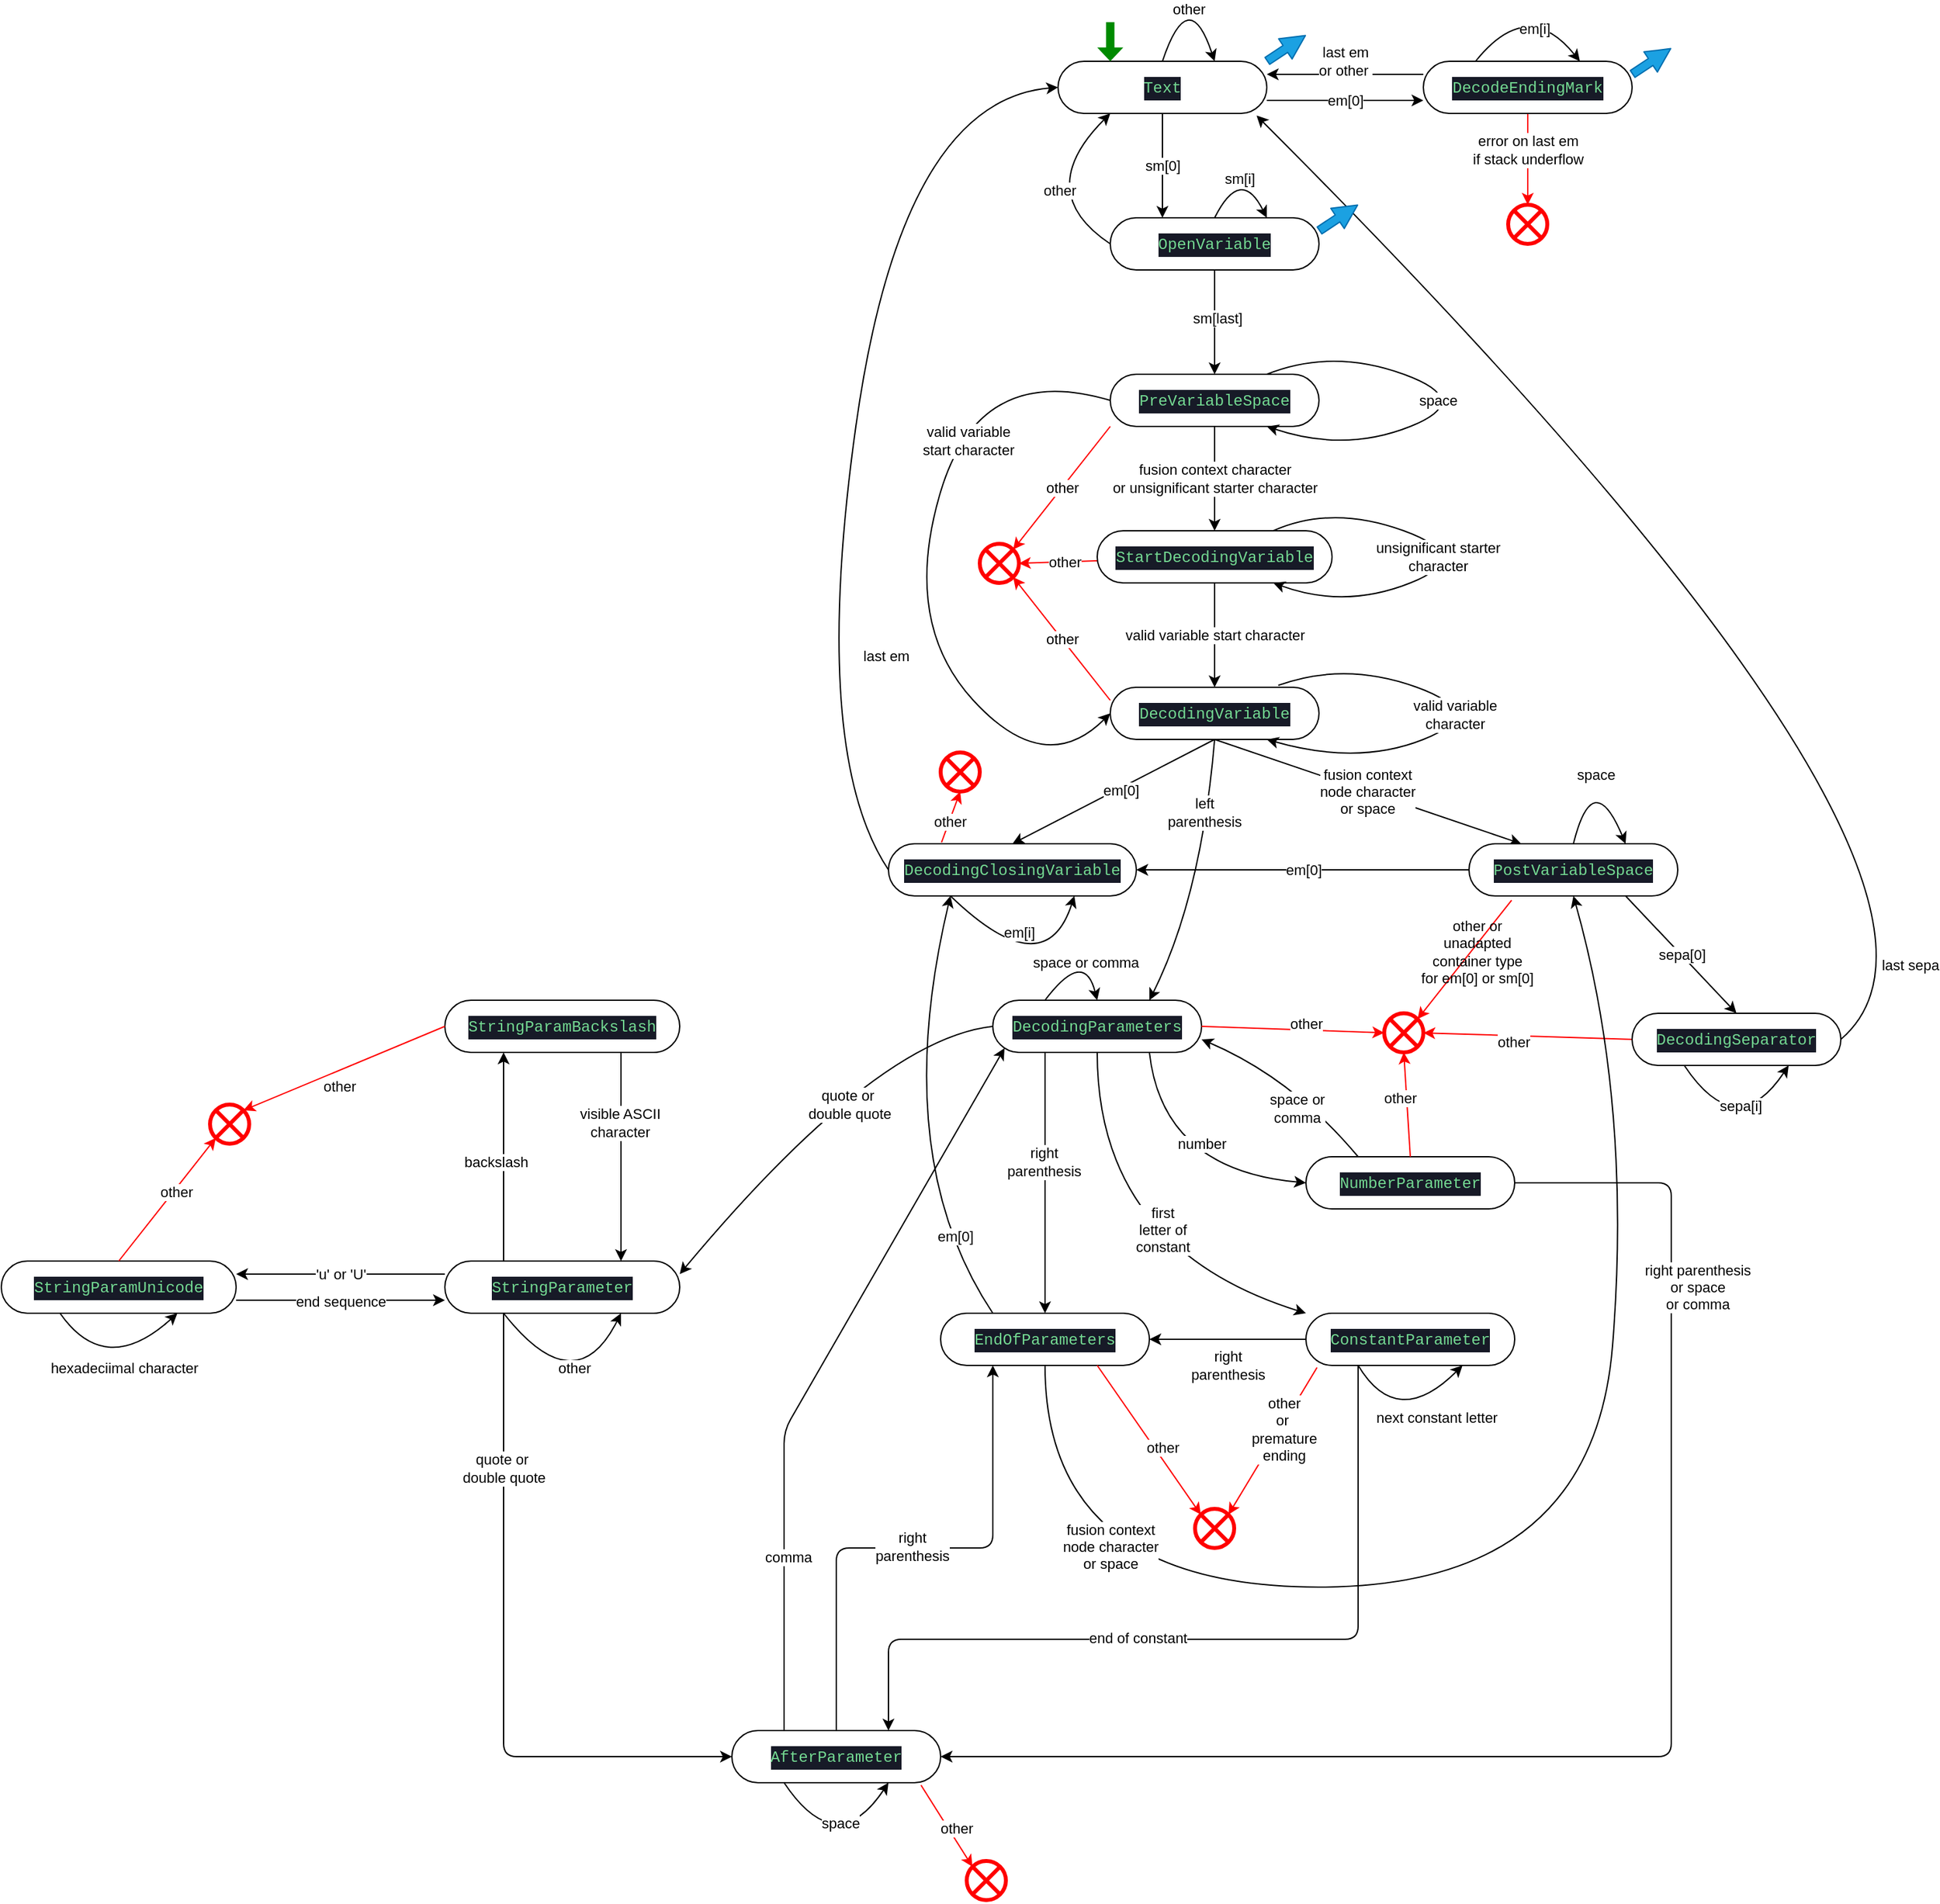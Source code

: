 <mxfile>
    <diagram id="TkpPdquOrFJevKSg2tCV" name="Page-1">
        <mxGraphModel dx="2326" dy="858" grid="1" gridSize="10" guides="1" tooltips="1" connect="1" arrows="1" fold="1" page="1" pageScale="1" pageWidth="827" pageHeight="1169" math="0" shadow="0">
            <root>
                <mxCell id="0"/>
                <mxCell id="1" parent="0"/>
                <mxCell id="13" value="sm[0]" style="edgeStyle=none;html=1;exitX=0.5;exitY=1;exitDx=0;exitDy=0;entryX=0.25;entryY=0;entryDx=0;entryDy=0;" parent="1" source="3" target="4" edge="1">
                    <mxGeometry relative="1" as="geometry"/>
                </mxCell>
                <mxCell id="14" value="em[0]" style="edgeStyle=none;html=1;exitX=1;exitY=0.75;exitDx=0;exitDy=0;entryX=0;entryY=0.75;entryDx=0;entryDy=0;" parent="1" source="3" target="9" edge="1">
                    <mxGeometry relative="1" as="geometry"/>
                </mxCell>
                <mxCell id="3" value="&lt;div style=&quot;color: rgb(229 , 229 , 229) ; background-color: rgb(23 , 26 , 39) ; font-family: &amp;#34;menlo&amp;#34; , &amp;#34;monaco&amp;#34; , &amp;#34;courier new&amp;#34; , monospace ; line-height: 18px&quot;&gt;&lt;span style=&quot;color: #74d992&quot;&gt;Text&lt;/span&gt;&lt;/div&gt;" style="rounded=1;whiteSpace=wrap;html=1;arcSize=50;" parent="1" vertex="1">
                    <mxGeometry x="210" y="120" width="160" height="40" as="geometry"/>
                </mxCell>
                <mxCell id="18" style="edgeStyle=none;curved=1;html=1;exitX=0;exitY=0.5;exitDx=0;exitDy=0;entryX=0.25;entryY=1;entryDx=0;entryDy=0;strokeColor=default;" parent="1" source="4" target="3" edge="1">
                    <mxGeometry relative="1" as="geometry">
                        <Array as="points">
                            <mxPoint x="190" y="220"/>
                        </Array>
                    </mxGeometry>
                </mxCell>
                <mxCell id="19" value="other" style="edgeLabel;html=1;align=center;verticalAlign=middle;resizable=0;points=[];" parent="18" vertex="1" connectable="0">
                    <mxGeometry x="0.115" y="-14" relative="1" as="geometry">
                        <mxPoint as="offset"/>
                    </mxGeometry>
                </mxCell>
                <mxCell id="20" style="edgeStyle=none;curved=1;html=1;exitX=0.5;exitY=1;exitDx=0;exitDy=0;entryX=0.5;entryY=0;entryDx=0;entryDy=0;strokeColor=default;" parent="1" source="4" target="5" edge="1">
                    <mxGeometry relative="1" as="geometry"/>
                </mxCell>
                <mxCell id="21" value="sm[last]" style="edgeLabel;html=1;align=center;verticalAlign=middle;resizable=0;points=[];" parent="20" vertex="1" connectable="0">
                    <mxGeometry x="-0.079" y="2" relative="1" as="geometry">
                        <mxPoint as="offset"/>
                    </mxGeometry>
                </mxCell>
                <mxCell id="4" value="&lt;div style=&quot;color: rgb(229 , 229 , 229) ; background-color: rgb(23 , 26 , 39) ; font-family: &amp;#34;menlo&amp;#34; , &amp;#34;monaco&amp;#34; , &amp;#34;courier new&amp;#34; , monospace ; line-height: 18px&quot;&gt;&lt;span style=&quot;color: #74d992&quot;&gt;OpenVariable&lt;/span&gt;&lt;/div&gt;" style="rounded=1;whiteSpace=wrap;html=1;arcSize=50;" parent="1" vertex="1">
                    <mxGeometry x="250" y="240" width="160" height="40" as="geometry"/>
                </mxCell>
                <mxCell id="22" value="fusion context character&lt;br&gt;or unsignificant starter character" style="edgeStyle=none;curved=1;html=1;exitX=0.5;exitY=1;exitDx=0;exitDy=0;entryX=0.5;entryY=0;entryDx=0;entryDy=0;strokeColor=default;" parent="1" source="5" target="7" edge="1">
                    <mxGeometry relative="1" as="geometry"/>
                </mxCell>
                <mxCell id="24" style="edgeStyle=none;curved=1;html=1;exitX=0;exitY=0.5;exitDx=0;exitDy=0;entryX=0;entryY=0.5;entryDx=0;entryDy=0;strokeColor=default;" parent="1" source="5" target="8" edge="1">
                    <mxGeometry relative="1" as="geometry">
                        <mxPoint x="290" y="380" as="sourcePoint"/>
                        <mxPoint x="290" y="620" as="targetPoint"/>
                        <Array as="points">
                            <mxPoint x="150" y="350"/>
                            <mxPoint x="90" y="550"/>
                            <mxPoint x="200" y="670"/>
                        </Array>
                    </mxGeometry>
                </mxCell>
                <mxCell id="25" value="valid variable&lt;br&gt;start character" style="edgeLabel;html=1;align=center;verticalAlign=middle;resizable=0;points=[];" parent="24" vertex="1" connectable="0">
                    <mxGeometry x="0.384" y="48" relative="1" as="geometry">
                        <mxPoint x="-29" y="-155" as="offset"/>
                    </mxGeometry>
                </mxCell>
                <mxCell id="34" value="other" style="edgeStyle=none;curved=1;html=1;exitX=0;exitY=1;exitDx=0;exitDy=0;entryX=1;entryY=0;entryDx=0;entryDy=0;strokeColor=#FF0000;" parent="1" source="5" target="30" edge="1">
                    <mxGeometry relative="1" as="geometry"/>
                </mxCell>
                <mxCell id="5" value="&lt;div style=&quot;color: rgb(229 , 229 , 229) ; background-color: rgb(23 , 26 , 39) ; font-family: &amp;#34;menlo&amp;#34; , &amp;#34;monaco&amp;#34; , &amp;#34;courier new&amp;#34; , monospace ; line-height: 18px&quot;&gt;&lt;span style=&quot;color: #74d992&quot;&gt;PreVariableSpace&lt;/span&gt;&lt;/div&gt;" style="rounded=1;whiteSpace=wrap;html=1;arcSize=50;" parent="1" vertex="1">
                    <mxGeometry x="250" y="360" width="160" height="40" as="geometry"/>
                </mxCell>
                <mxCell id="23" value="valid variable start character" style="edgeStyle=none;curved=1;html=1;exitX=0.5;exitY=1;exitDx=0;exitDy=0;strokeColor=default;" parent="1" source="7" target="8" edge="1">
                    <mxGeometry relative="1" as="geometry"/>
                </mxCell>
                <mxCell id="29" value="" style="edgeStyle=none;curved=1;html=1;strokeColor=#FF0000;entryX=1;entryY=0.5;entryDx=0;entryDy=0;" parent="1" source="7" target="30" edge="1">
                    <mxGeometry relative="1" as="geometry">
                        <mxPoint x="210" y="500" as="targetPoint"/>
                    </mxGeometry>
                </mxCell>
                <mxCell id="33" value="other" style="edgeLabel;html=1;align=center;verticalAlign=middle;resizable=0;points=[];" parent="29" vertex="1" connectable="0">
                    <mxGeometry x="-0.167" relative="1" as="geometry">
                        <mxPoint as="offset"/>
                    </mxGeometry>
                </mxCell>
                <mxCell id="7" value="&lt;div style=&quot;color: rgb(229 , 229 , 229) ; background-color: rgb(23 , 26 , 39) ; font-family: &amp;#34;menlo&amp;#34; , &amp;#34;monaco&amp;#34; , &amp;#34;courier new&amp;#34; , monospace ; line-height: 18px&quot;&gt;&lt;span style=&quot;color: #74d992&quot;&gt;StartDecodingVariable&lt;/span&gt;&lt;/div&gt;" style="rounded=1;whiteSpace=wrap;html=1;arcSize=50;" parent="1" vertex="1">
                    <mxGeometry x="240" y="480" width="180" height="40" as="geometry"/>
                </mxCell>
                <mxCell id="38" value="other" style="edgeStyle=none;curved=1;html=1;exitX=0;exitY=0.25;exitDx=0;exitDy=0;entryX=1;entryY=1;entryDx=0;entryDy=0;strokeColor=#FF0000;" parent="1" source="8" target="30" edge="1">
                    <mxGeometry relative="1" as="geometry"/>
                </mxCell>
                <mxCell id="41" style="edgeStyle=none;curved=1;html=1;exitX=0.5;exitY=1;exitDx=0;exitDy=0;entryX=0.5;entryY=0;entryDx=0;entryDy=0;strokeColor=default;" parent="1" source="8" target="11" edge="1">
                    <mxGeometry relative="1" as="geometry"/>
                </mxCell>
                <mxCell id="42" value="em[0]" style="edgeLabel;html=1;align=center;verticalAlign=middle;resizable=0;points=[];" parent="41" vertex="1" connectable="0">
                    <mxGeometry x="-0.062" y="1" relative="1" as="geometry">
                        <mxPoint as="offset"/>
                    </mxGeometry>
                </mxCell>
                <mxCell id="43" value="fusion context&lt;br&gt;node character&lt;br&gt;or space" style="edgeStyle=none;curved=1;html=1;exitX=0.5;exitY=1;exitDx=0;exitDy=0;entryX=0.25;entryY=0;entryDx=0;entryDy=0;strokeColor=default;" parent="1" source="8" target="10" edge="1">
                    <mxGeometry relative="1" as="geometry"/>
                </mxCell>
                <mxCell id="86" style="edgeStyle=none;html=1;exitX=0.5;exitY=1;exitDx=0;exitDy=0;entryX=0.75;entryY=0;entryDx=0;entryDy=0;curved=1;" parent="1" source="8" target="85" edge="1">
                    <mxGeometry relative="1" as="geometry">
                        <Array as="points">
                            <mxPoint x="320" y="760"/>
                        </Array>
                    </mxGeometry>
                </mxCell>
                <mxCell id="87" value="left&lt;br&gt;parenthesis" style="edgeLabel;html=1;align=center;verticalAlign=middle;resizable=0;points=[];" parent="86" vertex="1" connectable="0">
                    <mxGeometry x="-0.464" y="-4" relative="1" as="geometry">
                        <mxPoint as="offset"/>
                    </mxGeometry>
                </mxCell>
                <mxCell id="8" value="&lt;div style=&quot;color: rgb(229 , 229 , 229) ; background-color: rgb(23 , 26 , 39) ; font-family: &amp;#34;menlo&amp;#34; , &amp;#34;monaco&amp;#34; , &amp;#34;courier new&amp;#34; , monospace ; line-height: 18px&quot;&gt;&lt;span style=&quot;color: #74d992&quot;&gt;DecodingVariable&lt;/span&gt;&lt;/div&gt;" style="rounded=1;whiteSpace=wrap;html=1;arcSize=50;" parent="1" vertex="1">
                    <mxGeometry x="250" y="600" width="160" height="40" as="geometry"/>
                </mxCell>
                <mxCell id="60" style="edgeStyle=none;curved=1;html=1;exitX=0;exitY=0.25;exitDx=0;exitDy=0;entryX=1;entryY=0.25;entryDx=0;entryDy=0;strokeColor=default;" parent="1" source="9" target="3" edge="1">
                    <mxGeometry relative="1" as="geometry"/>
                </mxCell>
                <mxCell id="61" value="last em&lt;br&gt;or other&amp;nbsp;" style="edgeLabel;html=1;align=center;verticalAlign=middle;resizable=0;points=[];" parent="60" vertex="1" connectable="0">
                    <mxGeometry x="0.049" y="-1" relative="1" as="geometry">
                        <mxPoint x="3" y="-9" as="offset"/>
                    </mxGeometry>
                </mxCell>
                <mxCell id="63" style="edgeStyle=none;curved=1;html=1;exitX=0.5;exitY=1;exitDx=0;exitDy=0;entryX=0.5;entryY=0;entryDx=0;entryDy=0;strokeColor=#FF0000;" parent="1" source="9" target="62" edge="1">
                    <mxGeometry relative="1" as="geometry"/>
                </mxCell>
                <mxCell id="64" value="error on last em&lt;br&gt;if stack underflow" style="edgeLabel;html=1;align=center;verticalAlign=middle;resizable=0;points=[];" parent="63" vertex="1" connectable="0">
                    <mxGeometry x="-0.202" relative="1" as="geometry">
                        <mxPoint as="offset"/>
                    </mxGeometry>
                </mxCell>
                <mxCell id="9" value="&lt;div style=&quot;color: rgb(229 , 229 , 229) ; background-color: rgb(23 , 26 , 39) ; font-family: &amp;#34;menlo&amp;#34; , &amp;#34;monaco&amp;#34; , &amp;#34;courier new&amp;#34; , monospace ; line-height: 18px&quot;&gt;&lt;span style=&quot;color: #74d992&quot;&gt;DecodeEndingMark&lt;/span&gt;&lt;/div&gt;" style="rounded=1;whiteSpace=wrap;html=1;arcSize=50;" parent="1" vertex="1">
                    <mxGeometry x="490" y="120" width="160" height="40" as="geometry"/>
                </mxCell>
                <mxCell id="65" value="em[0]" style="edgeStyle=none;curved=1;html=1;exitX=0;exitY=0.5;exitDx=0;exitDy=0;strokeColor=default;" parent="1" source="10" target="11" edge="1">
                    <mxGeometry relative="1" as="geometry"/>
                </mxCell>
                <mxCell id="66" value="sepa[0]" style="edgeStyle=none;curved=1;html=1;exitX=0.75;exitY=1;exitDx=0;exitDy=0;entryX=0.5;entryY=0;entryDx=0;entryDy=0;strokeColor=default;" parent="1" source="10" target="12" edge="1">
                    <mxGeometry relative="1" as="geometry"/>
                </mxCell>
                <mxCell id="70" style="edgeStyle=none;curved=1;html=1;exitX=0.204;exitY=1.083;exitDx=0;exitDy=0;strokeColor=#FF0000;exitPerimeter=0;entryX=1;entryY=0;entryDx=0;entryDy=0;" parent="1" source="10" target="74" edge="1">
                    <mxGeometry relative="1" as="geometry">
                        <mxPoint x="565" y="755.61" as="sourcePoint"/>
                        <mxPoint x="450" y="860" as="targetPoint"/>
                    </mxGeometry>
                </mxCell>
                <mxCell id="71" value="other or&lt;br&gt;unadapted&lt;br&gt;container type&lt;br&gt;for em[0] or sm[0]" style="edgeLabel;html=1;align=center;verticalAlign=middle;resizable=0;points=[];labelBackgroundColor=none;" parent="70" vertex="1" connectable="0">
                    <mxGeometry x="0.308" y="3" relative="1" as="geometry">
                        <mxPoint x="18" y="-22" as="offset"/>
                    </mxGeometry>
                </mxCell>
                <mxCell id="10" value="&lt;div style=&quot;color: rgb(229 , 229 , 229) ; background-color: rgb(23 , 26 , 39) ; font-family: &amp;#34;menlo&amp;#34; , &amp;#34;monaco&amp;#34; , &amp;#34;courier new&amp;#34; , monospace ; line-height: 18px&quot;&gt;&lt;span style=&quot;color: #74d992&quot;&gt;PostVariableSpace&lt;/span&gt;&lt;/div&gt;" style="rounded=1;whiteSpace=wrap;html=1;arcSize=50;" parent="1" vertex="1">
                    <mxGeometry x="525" y="720" width="160" height="40" as="geometry"/>
                </mxCell>
                <mxCell id="56" style="edgeStyle=none;curved=1;html=1;exitX=0;exitY=0.5;exitDx=0;exitDy=0;entryX=0;entryY=0.5;entryDx=0;entryDy=0;strokeColor=default;" parent="1" source="11" target="3" edge="1">
                    <mxGeometry relative="1" as="geometry">
                        <Array as="points">
                            <mxPoint x="20" y="650"/>
                            <mxPoint x="90" y="150"/>
                        </Array>
                    </mxGeometry>
                </mxCell>
                <mxCell id="57" value="last em" style="edgeLabel;html=1;align=center;verticalAlign=middle;resizable=0;points=[];" parent="56" vertex="1" connectable="0">
                    <mxGeometry x="-0.482" y="-47" relative="1" as="geometry">
                        <mxPoint as="offset"/>
                    </mxGeometry>
                </mxCell>
                <mxCell id="11" value="&lt;div style=&quot;color: rgb(229 , 229 , 229) ; background-color: rgb(23 , 26 , 39) ; font-family: &amp;#34;menlo&amp;#34; , &amp;#34;monaco&amp;#34; , &amp;#34;courier new&amp;#34; , monospace ; line-height: 18px&quot;&gt;&lt;span style=&quot;color: #74d992&quot;&gt;DecodingClosingVariable&lt;/span&gt;&lt;/div&gt;" style="rounded=1;whiteSpace=wrap;html=1;arcSize=50;" parent="1" vertex="1">
                    <mxGeometry x="80" y="720" width="190" height="40" as="geometry"/>
                </mxCell>
                <mxCell id="75" style="edgeStyle=none;curved=1;html=1;exitX=0;exitY=0.5;exitDx=0;exitDy=0;entryX=1;entryY=0.5;entryDx=0;entryDy=0;strokeColor=#FF0000;" parent="1" source="12" target="74" edge="1">
                    <mxGeometry relative="1" as="geometry"/>
                </mxCell>
                <mxCell id="76" value="other" style="edgeLabel;html=1;align=center;verticalAlign=middle;resizable=0;points=[];" parent="75" vertex="1" connectable="0">
                    <mxGeometry x="0.145" y="5" relative="1" as="geometry">
                        <mxPoint as="offset"/>
                    </mxGeometry>
                </mxCell>
                <mxCell id="77" style="edgeStyle=none;curved=1;html=1;exitX=1;exitY=0.5;exitDx=0;exitDy=0;entryX=0.951;entryY=1.04;entryDx=0;entryDy=0;entryPerimeter=0;strokeColor=default;" parent="1" source="12" target="3" edge="1">
                    <mxGeometry relative="1" as="geometry">
                        <Array as="points">
                            <mxPoint x="950" y="750"/>
                        </Array>
                    </mxGeometry>
                </mxCell>
                <mxCell id="78" value="last sepa" style="edgeLabel;html=1;align=center;verticalAlign=middle;resizable=0;points=[];" parent="77" vertex="1" connectable="0">
                    <mxGeometry x="-0.848" y="9" relative="1" as="geometry">
                        <mxPoint as="offset"/>
                    </mxGeometry>
                </mxCell>
                <mxCell id="12" value="&lt;div style=&quot;color: rgb(229 , 229 , 229) ; background-color: rgb(23 , 26 , 39) ; font-family: &amp;#34;menlo&amp;#34; , &amp;#34;monaco&amp;#34; , &amp;#34;courier new&amp;#34; , monospace ; line-height: 18px&quot;&gt;&lt;span style=&quot;color: #74d992&quot;&gt;DecodingSeparator&lt;/span&gt;&lt;/div&gt;" style="rounded=1;whiteSpace=wrap;html=1;arcSize=50;" parent="1" vertex="1">
                    <mxGeometry x="650" y="850" width="160" height="40" as="geometry"/>
                </mxCell>
                <mxCell id="15" value="other" style="edgeStyle=none;html=1;exitX=0.5;exitY=0;exitDx=0;exitDy=0;entryX=0.75;entryY=0;entryDx=0;entryDy=0;strokeColor=default;curved=1;" parent="1" source="3" target="3" edge="1">
                    <mxGeometry x="0.3" y="-6" relative="1" as="geometry">
                        <Array as="points">
                            <mxPoint x="310" y="60"/>
                        </Array>
                        <mxPoint as="offset"/>
                    </mxGeometry>
                </mxCell>
                <mxCell id="17" value="sm[i]" style="edgeStyle=none;curved=1;html=1;exitX=0.5;exitY=0;exitDx=0;exitDy=0;entryX=0.75;entryY=0;entryDx=0;entryDy=0;strokeColor=default;elbow=vertical;" parent="1" source="4" target="4" edge="1">
                    <mxGeometry x="0.2" y="-4" relative="1" as="geometry">
                        <Array as="points">
                            <mxPoint x="350" y="200"/>
                        </Array>
                        <mxPoint x="-1" as="offset"/>
                    </mxGeometry>
                </mxCell>
                <mxCell id="26" style="edgeStyle=none;curved=1;html=1;exitX=0.75;exitY=0;exitDx=0;exitDy=0;entryX=0.75;entryY=1;entryDx=0;entryDy=0;strokeColor=default;" parent="1" source="7" target="7" edge="1">
                    <mxGeometry relative="1" as="geometry">
                        <Array as="points">
                            <mxPoint x="420" y="460"/>
                            <mxPoint x="530" y="500"/>
                            <mxPoint x="430" y="540"/>
                        </Array>
                    </mxGeometry>
                </mxCell>
                <mxCell id="27" value="unsignificant starter&lt;br&gt;character" style="edgeLabel;html=1;align=center;verticalAlign=middle;resizable=0;points=[];" parent="26" vertex="1" connectable="0">
                    <mxGeometry x="-0.163" y="-10" relative="1" as="geometry">
                        <mxPoint as="offset"/>
                    </mxGeometry>
                </mxCell>
                <mxCell id="30" value="" style="shape=sumEllipse;perimeter=ellipsePerimeter;whiteSpace=wrap;html=1;backgroundOutline=1;strokeColor=#FF0000;strokeWidth=3;" parent="1" vertex="1">
                    <mxGeometry x="150" y="490" width="30" height="30" as="geometry"/>
                </mxCell>
                <mxCell id="36" style="edgeStyle=none;curved=1;html=1;strokeColor=default;entryX=0.75;entryY=1;entryDx=0;entryDy=0;exitX=0.75;exitY=0;exitDx=0;exitDy=0;" parent="1" source="5" target="5" edge="1">
                    <mxGeometry relative="1" as="geometry">
                        <mxPoint x="380" y="310" as="sourcePoint"/>
                        <mxPoint x="410" y="430" as="targetPoint"/>
                        <Array as="points">
                            <mxPoint x="420" y="340"/>
                            <mxPoint x="530" y="380"/>
                            <mxPoint x="430" y="420"/>
                        </Array>
                    </mxGeometry>
                </mxCell>
                <mxCell id="37" value="space" style="edgeLabel;html=1;align=center;verticalAlign=middle;resizable=0;points=[];" parent="36" vertex="1" connectable="0">
                    <mxGeometry x="-0.163" y="-10" relative="1" as="geometry">
                        <mxPoint as="offset"/>
                    </mxGeometry>
                </mxCell>
                <mxCell id="39" style="edgeStyle=none;curved=1;html=1;strokeColor=default;exitX=0.805;exitY=-0.037;exitDx=0;exitDy=0;exitPerimeter=0;entryX=0.75;entryY=1;entryDx=0;entryDy=0;" parent="1" source="8" target="8" edge="1">
                    <mxGeometry relative="1" as="geometry">
                        <mxPoint x="390" y="570" as="sourcePoint"/>
                        <mxPoint x="380" y="680" as="targetPoint"/>
                        <Array as="points">
                            <mxPoint x="430" y="580"/>
                            <mxPoint x="540" y="620"/>
                            <mxPoint x="440" y="660"/>
                        </Array>
                    </mxGeometry>
                </mxCell>
                <mxCell id="40" value="valid variable&lt;br&gt;character" style="edgeLabel;html=1;align=center;verticalAlign=middle;resizable=0;points=[];" parent="39" vertex="1" connectable="0">
                    <mxGeometry x="-0.163" y="-10" relative="1" as="geometry">
                        <mxPoint as="offset"/>
                    </mxGeometry>
                </mxCell>
                <mxCell id="48" style="edgeStyle=none;curved=1;html=1;exitX=0.25;exitY=1;exitDx=0;exitDy=0;entryX=0.75;entryY=1;entryDx=0;entryDy=0;strokeColor=default;" parent="1" source="11" target="11" edge="1">
                    <mxGeometry relative="1" as="geometry">
                        <Array as="points">
                            <mxPoint x="200" y="830"/>
                        </Array>
                    </mxGeometry>
                </mxCell>
                <mxCell id="49" value="em[i]" style="edgeLabel;html=1;align=center;verticalAlign=middle;resizable=0;points=[];" parent="48" vertex="1" connectable="0">
                    <mxGeometry x="-0.35" y="16" relative="1" as="geometry">
                        <mxPoint as="offset"/>
                    </mxGeometry>
                </mxCell>
                <mxCell id="50" value="" style="shape=sumEllipse;perimeter=ellipsePerimeter;whiteSpace=wrap;html=1;backgroundOutline=1;strokeColor=#FF0000;strokeWidth=3;" parent="1" vertex="1">
                    <mxGeometry x="120" y="650" width="30" height="30" as="geometry"/>
                </mxCell>
                <mxCell id="58" style="edgeStyle=none;curved=1;html=1;exitX=0.25;exitY=0;exitDx=0;exitDy=0;entryX=0.75;entryY=0;entryDx=0;entryDy=0;strokeColor=default;" parent="1" source="9" target="9" edge="1">
                    <mxGeometry relative="1" as="geometry">
                        <Array as="points">
                            <mxPoint x="570" y="70"/>
                        </Array>
                    </mxGeometry>
                </mxCell>
                <mxCell id="59" value="em[i]" style="edgeLabel;html=1;align=center;verticalAlign=middle;resizable=0;points=[];" parent="58" vertex="1" connectable="0">
                    <mxGeometry x="0.34" y="-12" relative="1" as="geometry">
                        <mxPoint as="offset"/>
                    </mxGeometry>
                </mxCell>
                <mxCell id="62" value="" style="shape=sumEllipse;perimeter=ellipsePerimeter;whiteSpace=wrap;html=1;backgroundOutline=1;strokeColor=#FF0000;strokeWidth=3;" parent="1" vertex="1">
                    <mxGeometry x="555" y="230" width="30" height="30" as="geometry"/>
                </mxCell>
                <mxCell id="67" style="edgeStyle=none;curved=1;html=1;exitX=0.5;exitY=0;exitDx=0;exitDy=0;entryX=0.75;entryY=0;entryDx=0;entryDy=0;strokeColor=default;" parent="1" source="10" target="10" edge="1">
                    <mxGeometry relative="1" as="geometry">
                        <Array as="points">
                            <mxPoint x="620" y="660"/>
                        </Array>
                    </mxGeometry>
                </mxCell>
                <mxCell id="68" value="space" style="edgeLabel;html=1;align=center;verticalAlign=middle;resizable=0;points=[];" parent="67" vertex="1" connectable="0">
                    <mxGeometry x="0.29" y="-7" relative="1" as="geometry">
                        <mxPoint y="-15" as="offset"/>
                    </mxGeometry>
                </mxCell>
                <mxCell id="72" style="edgeStyle=none;curved=1;html=1;exitX=0.25;exitY=1;exitDx=0;exitDy=0;entryX=0.75;entryY=1;entryDx=0;entryDy=0;strokeColor=default;" parent="1" source="12" target="12" edge="1">
                    <mxGeometry relative="1" as="geometry">
                        <Array as="points">
                            <mxPoint x="730" y="950"/>
                        </Array>
                    </mxGeometry>
                </mxCell>
                <mxCell id="73" value="sepa[i]" style="edgeLabel;html=1;align=center;verticalAlign=middle;resizable=0;points=[];" parent="72" vertex="1" connectable="0">
                    <mxGeometry x="0.359" y="14" relative="1" as="geometry">
                        <mxPoint as="offset"/>
                    </mxGeometry>
                </mxCell>
                <mxCell id="74" value="" style="shape=sumEllipse;perimeter=ellipsePerimeter;whiteSpace=wrap;html=1;backgroundOutline=1;strokeColor=#FF0000;strokeWidth=3;" parent="1" vertex="1">
                    <mxGeometry x="460" y="850" width="30" height="30" as="geometry"/>
                </mxCell>
                <mxCell id="79" value="" style="shape=singleArrow;direction=south;whiteSpace=wrap;html=1;labelBackgroundColor=none;strokeColor=none;strokeWidth=2;arrowWidth=0.322;arrowSize=0.355;fillColor=#008a00;fontColor=#ffffff;" parent="1" vertex="1">
                    <mxGeometry x="240" y="90" width="20" height="30" as="geometry"/>
                </mxCell>
                <mxCell id="80" value="" style="shape=flexArrow;endArrow=classic;html=1;strokeColor=#006EAF;fillColor=#1ba1e2;endWidth=11.2;endSize=5.824;width=6.4;exitX=1;exitY=0;exitDx=0;exitDy=0;" parent="1" source="3" edge="1">
                    <mxGeometry width="50" height="50" relative="1" as="geometry">
                        <mxPoint x="360" y="120" as="sourcePoint"/>
                        <mxPoint x="400" y="100" as="targetPoint"/>
                    </mxGeometry>
                </mxCell>
                <mxCell id="82" value="" style="shape=flexArrow;endArrow=classic;html=1;strokeColor=#006EAF;fillColor=#1ba1e2;endWidth=11.2;endSize=5.824;width=6.4;exitX=1;exitY=0.25;exitDx=0;exitDy=0;" parent="1" source="4" edge="1">
                    <mxGeometry width="50" height="50" relative="1" as="geometry">
                        <mxPoint x="370" y="130" as="sourcePoint"/>
                        <mxPoint x="440" y="230" as="targetPoint"/>
                    </mxGeometry>
                </mxCell>
                <mxCell id="83" value="" style="shape=flexArrow;endArrow=classic;html=1;strokeColor=#006EAF;fillColor=#1ba1e2;endWidth=11.2;endSize=5.824;width=6.4;exitX=1;exitY=0.25;exitDx=0;exitDy=0;" parent="1" source="9" edge="1">
                    <mxGeometry width="50" height="50" relative="1" as="geometry">
                        <mxPoint x="370" y="130" as="sourcePoint"/>
                        <mxPoint x="680" y="110" as="targetPoint"/>
                    </mxGeometry>
                </mxCell>
                <mxCell id="91" value="quote or&amp;nbsp;&lt;br&gt;double quote" style="edgeStyle=none;curved=1;html=1;exitX=0;exitY=0.5;exitDx=0;exitDy=0;entryX=1;entryY=0.25;entryDx=0;entryDy=0;" parent="1" source="85" target="90" edge="1">
                    <mxGeometry x="-0.127" y="17" relative="1" as="geometry">
                        <Array as="points">
                            <mxPoint x="70" y="870"/>
                        </Array>
                        <mxPoint as="offset"/>
                    </mxGeometry>
                </mxCell>
                <mxCell id="98" value="number" style="edgeStyle=none;curved=1;html=1;exitX=0.75;exitY=1;exitDx=0;exitDy=0;entryX=0;entryY=0.5;entryDx=0;entryDy=0;" parent="1" source="85" target="97" edge="1">
                    <mxGeometry x="0.18" y="23" relative="1" as="geometry">
                        <Array as="points">
                            <mxPoint x="290" y="970"/>
                        </Array>
                        <mxPoint as="offset"/>
                    </mxGeometry>
                </mxCell>
                <mxCell id="107" style="edgeStyle=none;curved=1;html=1;exitX=0.25;exitY=1;exitDx=0;exitDy=0;entryX=0.5;entryY=0;entryDx=0;entryDy=0;" parent="1" source="85" target="128" edge="1">
                    <mxGeometry relative="1" as="geometry"/>
                </mxCell>
                <mxCell id="108" value="right&lt;br&gt;parenthesis" style="edgeLabel;html=1;align=center;verticalAlign=middle;resizable=0;points=[];" parent="107" vertex="1" connectable="0">
                    <mxGeometry x="-0.163" relative="1" as="geometry">
                        <mxPoint x="-1" as="offset"/>
                    </mxGeometry>
                </mxCell>
                <mxCell id="115" style="edgeStyle=none;curved=1;html=1;exitX=0.5;exitY=1;exitDx=0;exitDy=0;entryX=0;entryY=0;entryDx=0;entryDy=0;" parent="1" source="85" target="111" edge="1">
                    <mxGeometry relative="1" as="geometry">
                        <Array as="points">
                            <mxPoint x="240" y="1030"/>
                        </Array>
                    </mxGeometry>
                </mxCell>
                <mxCell id="116" value="first&lt;br&gt;letter of&lt;br&gt;constant" style="edgeLabel;html=1;align=center;verticalAlign=middle;resizable=0;points=[];" parent="115" vertex="1" connectable="0">
                    <mxGeometry x="0.12" y="-2" relative="1" as="geometry">
                        <mxPoint x="24" y="-25" as="offset"/>
                    </mxGeometry>
                </mxCell>
                <mxCell id="85" value="&lt;div style=&quot;color: rgb(229 , 229 , 229) ; background-color: rgb(23 , 26 , 39) ; font-family: &amp;#34;menlo&amp;#34; , &amp;#34;monaco&amp;#34; , &amp;#34;courier new&amp;#34; , monospace ; line-height: 18px&quot;&gt;&lt;div style=&quot;font-family: &amp;#34;menlo&amp;#34; , &amp;#34;monaco&amp;#34; , &amp;#34;courier new&amp;#34; , monospace ; line-height: 18px&quot;&gt;&lt;span style=&quot;color: #74d992&quot;&gt;DecodingParameters&lt;/span&gt;&lt;/div&gt;&lt;/div&gt;" style="rounded=1;whiteSpace=wrap;html=1;arcSize=50;" parent="1" vertex="1">
                    <mxGeometry x="160" y="840" width="160" height="40" as="geometry"/>
                </mxCell>
                <mxCell id="88" style="edgeStyle=none;curved=1;html=1;exitX=0.25;exitY=0;exitDx=0;exitDy=0;entryX=0.5;entryY=0;entryDx=0;entryDy=0;strokeColor=default;" parent="1" source="85" target="85" edge="1">
                    <mxGeometry relative="1" as="geometry">
                        <Array as="points">
                            <mxPoint x="230" y="800"/>
                        </Array>
                        <mxPoint x="230" y="830" as="sourcePoint"/>
                        <mxPoint x="270" y="830" as="targetPoint"/>
                    </mxGeometry>
                </mxCell>
                <mxCell id="89" value="space or comma" style="edgeLabel;html=1;align=center;verticalAlign=middle;resizable=0;points=[];" parent="88" vertex="1" connectable="0">
                    <mxGeometry x="0.29" y="-7" relative="1" as="geometry">
                        <mxPoint x="5" as="offset"/>
                    </mxGeometry>
                </mxCell>
                <mxCell id="96" value="quote or&amp;nbsp;&lt;br&gt;double quote" style="html=1;exitX=0.25;exitY=1;exitDx=0;exitDy=0;entryX=0;entryY=0.5;entryDx=0;entryDy=0;edgeStyle=orthogonalEdgeStyle;" parent="1" source="90" target="147" edge="1">
                    <mxGeometry x="-0.538" relative="1" as="geometry">
                        <mxPoint as="offset"/>
                    </mxGeometry>
                </mxCell>
                <mxCell id="141" style="edgeStyle=none;curved=1;html=1;exitX=0.25;exitY=0;exitDx=0;exitDy=0;entryX=0.25;entryY=1;entryDx=0;entryDy=0;" parent="1" source="90" target="140" edge="1">
                    <mxGeometry relative="1" as="geometry"/>
                </mxCell>
                <mxCell id="142" value="backslash" style="edgeLabel;html=1;align=center;verticalAlign=middle;resizable=0;points=[];" parent="141" vertex="1" connectable="0">
                    <mxGeometry x="-0.053" y="6" relative="1" as="geometry">
                        <mxPoint as="offset"/>
                    </mxGeometry>
                </mxCell>
                <mxCell id="164" value="'u' or 'U'" style="edgeStyle=none;html=1;exitX=0;exitY=0.25;exitDx=0;exitDy=0;entryX=1;entryY=0.25;entryDx=0;entryDy=0;" edge="1" parent="1" source="90" target="163">
                    <mxGeometry relative="1" as="geometry">
                        <mxPoint x="-320" y="1070" as="targetPoint"/>
                    </mxGeometry>
                </mxCell>
                <mxCell id="90" value="&lt;div style=&quot;color: rgb(229 , 229 , 229) ; background-color: rgb(23 , 26 , 39) ; font-family: &amp;#34;menlo&amp;#34; , &amp;#34;monaco&amp;#34; , &amp;#34;courier new&amp;#34; , monospace ; line-height: 18px&quot;&gt;&lt;span style=&quot;color: #74d992&quot;&gt;StringParameter&lt;/span&gt;&lt;/div&gt;" style="rounded=1;whiteSpace=wrap;html=1;arcSize=50;" parent="1" vertex="1">
                    <mxGeometry x="-260" y="1040" width="180" height="40" as="geometry"/>
                </mxCell>
                <mxCell id="94" style="edgeStyle=none;curved=1;html=1;exitX=0.25;exitY=1;exitDx=0;exitDy=0;entryX=0.75;entryY=1;entryDx=0;entryDy=0;strokeColor=default;" parent="1" source="90" target="90" edge="1">
                    <mxGeometry relative="1" as="geometry">
                        <Array as="points">
                            <mxPoint x="-160" y="1150"/>
                        </Array>
                        <mxPoint x="40" y="1010" as="sourcePoint"/>
                        <mxPoint x="120" y="1010" as="targetPoint"/>
                    </mxGeometry>
                </mxCell>
                <mxCell id="95" value="other" style="edgeLabel;html=1;align=center;verticalAlign=middle;resizable=0;points=[];" parent="94" vertex="1" connectable="0">
                    <mxGeometry x="0.359" y="14" relative="1" as="geometry">
                        <mxPoint as="offset"/>
                    </mxGeometry>
                </mxCell>
                <mxCell id="99" style="edgeStyle=none;curved=1;html=1;exitX=0.25;exitY=0;exitDx=0;exitDy=0;entryX=1;entryY=0.75;entryDx=0;entryDy=0;" parent="1" source="97" target="85" edge="1">
                    <mxGeometry relative="1" as="geometry">
                        <Array as="points">
                            <mxPoint x="390" y="900"/>
                        </Array>
                    </mxGeometry>
                </mxCell>
                <mxCell id="100" value="space or&lt;br&gt;comma" style="edgeLabel;html=1;align=center;verticalAlign=middle;resizable=0;points=[];" parent="99" vertex="1" connectable="0">
                    <mxGeometry x="-0.237" y="12" relative="1" as="geometry">
                        <mxPoint as="offset"/>
                    </mxGeometry>
                </mxCell>
                <mxCell id="130" style="html=1;exitX=1;exitY=0.5;exitDx=0;exitDy=0;entryX=1;entryY=0.5;entryDx=0;entryDy=0;rounded=1;edgeStyle=orthogonalEdgeStyle;" edge="1" parent="1" source="97" target="147">
                    <mxGeometry relative="1" as="geometry">
                        <Array as="points">
                            <mxPoint x="680" y="980"/>
                            <mxPoint x="680" y="1420"/>
                        </Array>
                    </mxGeometry>
                </mxCell>
                <mxCell id="131" value="right parenthesis&lt;br&gt;or space&lt;br&gt;or comma" style="edgeLabel;html=1;align=center;verticalAlign=middle;resizable=0;points=[];" connectable="0" vertex="1" parent="130">
                    <mxGeometry x="-0.704" y="-3" relative="1" as="geometry">
                        <mxPoint x="23" y="34" as="offset"/>
                    </mxGeometry>
                </mxCell>
                <mxCell id="97" value="&lt;div style=&quot;color: rgb(229 , 229 , 229) ; background-color: rgb(23 , 26 , 39) ; font-family: &amp;#34;menlo&amp;#34; , &amp;#34;monaco&amp;#34; , &amp;#34;courier new&amp;#34; , monospace ; line-height: 18px&quot;&gt;&lt;span style=&quot;color: #74d992&quot;&gt;NumberParameter&lt;/span&gt;&lt;/div&gt;" style="rounded=1;whiteSpace=wrap;html=1;arcSize=50;" parent="1" vertex="1">
                    <mxGeometry x="400" y="960" width="160" height="40" as="geometry"/>
                </mxCell>
                <mxCell id="101" style="edgeStyle=none;curved=1;html=1;exitX=0.5;exitY=0;exitDx=0;exitDy=0;entryX=0.5;entryY=1;entryDx=0;entryDy=0;strokeColor=#FF0000;" parent="1" source="97" target="74" edge="1">
                    <mxGeometry relative="1" as="geometry">
                        <mxPoint x="535" y="880" as="sourcePoint"/>
                        <mxPoint x="454" y="885" as="targetPoint"/>
                    </mxGeometry>
                </mxCell>
                <mxCell id="102" value="other" style="edgeLabel;html=1;align=center;verticalAlign=middle;resizable=0;points=[];" parent="101" vertex="1" connectable="0">
                    <mxGeometry x="0.145" y="5" relative="1" as="geometry">
                        <mxPoint as="offset"/>
                    </mxGeometry>
                </mxCell>
                <mxCell id="105" style="edgeStyle=none;curved=1;html=1;exitX=1;exitY=0.5;exitDx=0;exitDy=0;entryX=0;entryY=0.5;entryDx=0;entryDy=0;strokeColor=#FF0000;" parent="1" source="85" target="74" edge="1">
                    <mxGeometry relative="1" as="geometry">
                        <mxPoint x="535" y="880" as="sourcePoint"/>
                        <mxPoint x="460" y="875" as="targetPoint"/>
                    </mxGeometry>
                </mxCell>
                <mxCell id="106" value="other" style="edgeLabel;html=1;align=center;verticalAlign=middle;resizable=0;points=[];" parent="105" vertex="1" connectable="0">
                    <mxGeometry x="0.145" y="5" relative="1" as="geometry">
                        <mxPoint as="offset"/>
                    </mxGeometry>
                </mxCell>
                <mxCell id="129" value="right&lt;br&gt;parenthesis" style="edgeStyle=none;html=1;exitX=0;exitY=0.5;exitDx=0;exitDy=0;entryX=1;entryY=0.5;entryDx=0;entryDy=0;" parent="1" source="111" target="128" edge="1">
                    <mxGeometry y="20" relative="1" as="geometry">
                        <mxPoint as="offset"/>
                    </mxGeometry>
                </mxCell>
                <mxCell id="148" style="edgeStyle=orthogonalEdgeStyle;html=1;exitX=0.25;exitY=1;exitDx=0;exitDy=0;entryX=0.75;entryY=0;entryDx=0;entryDy=0;" edge="1" parent="1" source="111" target="147">
                    <mxGeometry relative="1" as="geometry">
                        <Array as="points">
                            <mxPoint x="440" y="1330"/>
                            <mxPoint x="80" y="1330"/>
                        </Array>
                    </mxGeometry>
                </mxCell>
                <mxCell id="149" value="end of constant" style="edgeLabel;html=1;align=center;verticalAlign=middle;resizable=0;points=[];" connectable="0" vertex="1" parent="148">
                    <mxGeometry x="0.186" y="-1" relative="1" as="geometry">
                        <mxPoint as="offset"/>
                    </mxGeometry>
                </mxCell>
                <mxCell id="111" value="&lt;div style=&quot;color: rgb(229 , 229 , 229) ; background-color: rgb(23 , 26 , 39) ; font-family: &amp;#34;menlo&amp;#34; , &amp;#34;monaco&amp;#34; , &amp;#34;courier new&amp;#34; , monospace ; line-height: 18px&quot;&gt;&lt;span style=&quot;color: #74d992&quot;&gt;ConstantParameter&lt;/span&gt;&lt;/div&gt;" style="rounded=1;whiteSpace=wrap;html=1;arcSize=50;" parent="1" vertex="1">
                    <mxGeometry x="400" y="1080" width="160" height="40" as="geometry"/>
                </mxCell>
                <mxCell id="117" style="edgeStyle=none;curved=1;html=1;exitX=0.25;exitY=1;exitDx=0;exitDy=0;entryX=0.75;entryY=1;entryDx=0;entryDy=0;strokeColor=default;" parent="1" source="111" target="111" edge="1">
                    <mxGeometry relative="1" as="geometry">
                        <Array as="points">
                            <mxPoint x="470" y="1170"/>
                        </Array>
                        <mxPoint x="440" y="1130" as="sourcePoint"/>
                        <mxPoint x="520" y="1130" as="targetPoint"/>
                    </mxGeometry>
                </mxCell>
                <mxCell id="118" value="next constant letter" style="edgeLabel;html=1;align=center;verticalAlign=middle;resizable=0;points=[];" parent="117" vertex="1" connectable="0">
                    <mxGeometry x="0.359" y="14" relative="1" as="geometry">
                        <mxPoint x="19" y="20" as="offset"/>
                    </mxGeometry>
                </mxCell>
                <mxCell id="121" value="" style="edgeStyle=none;curved=1;html=1;strokeColor=#FF0000;entryX=0.5;entryY=1;entryDx=0;entryDy=0;exitX=0.214;exitY=-0.025;exitDx=0;exitDy=0;exitPerimeter=0;" parent="1" source="11" target="50" edge="1">
                    <mxGeometry relative="1" as="geometry">
                        <mxPoint x="190" y="515" as="targetPoint"/>
                        <mxPoint x="250" y="513" as="sourcePoint"/>
                    </mxGeometry>
                </mxCell>
                <mxCell id="122" value="other" style="edgeLabel;html=1;align=center;verticalAlign=middle;resizable=0;points=[];" parent="121" vertex="1" connectable="0">
                    <mxGeometry x="-0.167" relative="1" as="geometry">
                        <mxPoint as="offset"/>
                    </mxGeometry>
                </mxCell>
                <mxCell id="123" value="" style="shape=sumEllipse;perimeter=ellipsePerimeter;whiteSpace=wrap;html=1;backgroundOutline=1;strokeColor=#FF0000;strokeWidth=3;" parent="1" vertex="1">
                    <mxGeometry x="315" y="1230" width="30" height="30" as="geometry"/>
                </mxCell>
                <mxCell id="126" value="" style="edgeStyle=none;curved=1;html=1;strokeColor=#FF0000;entryX=1;entryY=0;entryDx=0;entryDy=0;exitX=0.053;exitY=1.04;exitDx=0;exitDy=0;exitPerimeter=0;" parent="1" source="111" target="123" edge="1">
                    <mxGeometry relative="1" as="geometry">
                        <mxPoint x="565" y="1152" as="targetPoint"/>
                        <mxPoint x="625" y="1150" as="sourcePoint"/>
                    </mxGeometry>
                </mxCell>
                <mxCell id="127" value="other&lt;br&gt;or&amp;nbsp;&lt;br&gt;premature&lt;br&gt;ending" style="edgeLabel;html=1;align=center;verticalAlign=middle;resizable=0;points=[];" parent="126" vertex="1" connectable="0">
                    <mxGeometry x="-0.167" relative="1" as="geometry">
                        <mxPoint x="3" as="offset"/>
                    </mxGeometry>
                </mxCell>
                <mxCell id="132" style="edgeStyle=none;curved=1;html=1;exitX=0.25;exitY=0;exitDx=0;exitDy=0;entryX=0.25;entryY=1;entryDx=0;entryDy=0;" parent="1" source="128" target="11" edge="1">
                    <mxGeometry relative="1" as="geometry">
                        <Array as="points">
                            <mxPoint x="80" y="960"/>
                        </Array>
                    </mxGeometry>
                </mxCell>
                <mxCell id="133" value="em[0]" style="edgeLabel;html=1;align=center;verticalAlign=middle;resizable=0;points=[];" parent="132" vertex="1" connectable="0">
                    <mxGeometry x="0.302" y="-71" relative="1" as="geometry">
                        <mxPoint x="-38" y="125" as="offset"/>
                    </mxGeometry>
                </mxCell>
                <mxCell id="138" style="edgeStyle=none;curved=1;html=1;exitX=0.5;exitY=1;exitDx=0;exitDy=0;entryX=0.5;entryY=1;entryDx=0;entryDy=0;" parent="1" source="128" target="10" edge="1">
                    <mxGeometry relative="1" as="geometry">
                        <Array as="points">
                            <mxPoint x="200" y="1290"/>
                            <mxPoint x="620" y="1290"/>
                            <mxPoint x="650" y="920"/>
                        </Array>
                    </mxGeometry>
                </mxCell>
                <mxCell id="139" value="fusion context&lt;br&gt;node character&lt;br&gt;or space" style="edgeLabel;html=1;align=center;verticalAlign=middle;resizable=0;points=[];" parent="138" vertex="1" connectable="0">
                    <mxGeometry x="0.379" relative="1" as="geometry">
                        <mxPoint x="-385" y="156" as="offset"/>
                    </mxGeometry>
                </mxCell>
                <mxCell id="128" value="&lt;div style=&quot;background-color: rgb(23 , 26 , 39) ; font-family: &amp;#34;menlo&amp;#34; , &amp;#34;monaco&amp;#34; , &amp;#34;courier new&amp;#34; , monospace ; line-height: 18px&quot;&gt;&lt;font color=&quot;#74d992&quot;&gt;EndOfParameters&lt;/font&gt;&lt;/div&gt;" style="rounded=1;whiteSpace=wrap;html=1;arcSize=50;" parent="1" vertex="1">
                    <mxGeometry x="120" y="1080" width="160" height="40" as="geometry"/>
                </mxCell>
                <mxCell id="136" style="edgeStyle=none;curved=1;html=1;exitX=0.75;exitY=1;exitDx=0;exitDy=0;entryX=0;entryY=0;entryDx=0;entryDy=0;strokeColor=#FF0000;" parent="1" source="128" target="123" edge="1">
                    <mxGeometry relative="1" as="geometry">
                        <mxPoint x="240" y="1140" as="sourcePoint"/>
                        <mxPoint x="340" y="1145" as="targetPoint"/>
                    </mxGeometry>
                </mxCell>
                <mxCell id="137" value="other" style="edgeLabel;html=1;align=center;verticalAlign=middle;resizable=0;points=[];" parent="136" vertex="1" connectable="0">
                    <mxGeometry x="0.145" y="5" relative="1" as="geometry">
                        <mxPoint as="offset"/>
                    </mxGeometry>
                </mxCell>
                <mxCell id="143" style="edgeStyle=none;html=1;exitX=0.75;exitY=1;exitDx=0;exitDy=0;entryX=0.75;entryY=0;entryDx=0;entryDy=0;" edge="1" parent="1" source="140" target="90">
                    <mxGeometry relative="1" as="geometry"/>
                </mxCell>
                <mxCell id="144" value="visible ASCII&lt;br&gt;character" style="edgeLabel;html=1;align=center;verticalAlign=middle;resizable=0;points=[];" connectable="0" vertex="1" parent="143">
                    <mxGeometry x="-0.409" y="-1" relative="1" as="geometry">
                        <mxPoint y="6" as="offset"/>
                    </mxGeometry>
                </mxCell>
                <mxCell id="140" value="&lt;div style=&quot;color: rgb(229 , 229 , 229) ; background-color: rgb(23 , 26 , 39) ; font-family: &amp;#34;menlo&amp;#34; , &amp;#34;monaco&amp;#34; , &amp;#34;courier new&amp;#34; , monospace ; line-height: 18px&quot;&gt;&lt;span style=&quot;color: #74d992&quot;&gt;StringParamBackslash&lt;/span&gt;&lt;/div&gt;" style="rounded=1;whiteSpace=wrap;html=1;arcSize=50;" parent="1" vertex="1">
                    <mxGeometry x="-260" y="840" width="180" height="40" as="geometry"/>
                </mxCell>
                <mxCell id="145" style="edgeStyle=none;curved=1;html=1;entryX=1;entryY=0;entryDx=0;entryDy=0;strokeColor=#FF0000;exitX=0;exitY=0.5;exitDx=0;exitDy=0;" edge="1" parent="1" source="140" target="152">
                    <mxGeometry relative="1" as="geometry">
                        <mxPoint x="40.3" y="1180" as="sourcePoint"/>
                        <mxPoint x="119.693" y="1294.393" as="targetPoint"/>
                    </mxGeometry>
                </mxCell>
                <mxCell id="146" value="other" style="edgeLabel;html=1;align=center;verticalAlign=middle;resizable=0;points=[];" connectable="0" vertex="1" parent="145">
                    <mxGeometry x="0.145" y="5" relative="1" as="geometry">
                        <mxPoint x="5" y="4" as="offset"/>
                    </mxGeometry>
                </mxCell>
                <mxCell id="151" style="edgeStyle=orthogonalEdgeStyle;rounded=1;html=1;exitX=0.5;exitY=0;exitDx=0;exitDy=0;entryX=0.25;entryY=1;entryDx=0;entryDy=0;" edge="1" parent="1" source="147" target="128">
                    <mxGeometry relative="1" as="geometry"/>
                </mxCell>
                <mxCell id="153" value="right&lt;br&gt;parenthesis" style="edgeLabel;html=1;align=center;verticalAlign=middle;resizable=0;points=[];" connectable="0" vertex="1" parent="151">
                    <mxGeometry x="-0.012" y="1" relative="1" as="geometry">
                        <mxPoint as="offset"/>
                    </mxGeometry>
                </mxCell>
                <mxCell id="158" style="rounded=1;html=1;exitX=0.25;exitY=0;exitDx=0;exitDy=0;entryX=0.056;entryY=0.919;entryDx=0;entryDy=0;entryPerimeter=0;" edge="1" parent="1" source="147" target="85">
                    <mxGeometry relative="1" as="geometry">
                        <Array as="points">
                            <mxPoint y="1170"/>
                        </Array>
                    </mxGeometry>
                </mxCell>
                <mxCell id="159" value="comma" style="edgeLabel;html=1;align=center;verticalAlign=middle;resizable=0;points=[];" connectable="0" vertex="1" parent="158">
                    <mxGeometry x="0.036" y="-2" relative="1" as="geometry">
                        <mxPoint x="-31" y="152" as="offset"/>
                    </mxGeometry>
                </mxCell>
                <mxCell id="147" value="&lt;div style=&quot;background-color: rgb(23 , 26 , 39) ; font-family: &amp;#34;menlo&amp;#34; , &amp;#34;monaco&amp;#34; , &amp;#34;courier new&amp;#34; , monospace ; line-height: 18px&quot;&gt;&lt;font color=&quot;#74d992&quot;&gt;AfterParameter&lt;/font&gt;&lt;/div&gt;" style="rounded=1;whiteSpace=wrap;html=1;arcSize=50;" vertex="1" parent="1">
                    <mxGeometry x="-40" y="1400" width="160" height="40" as="geometry"/>
                </mxCell>
                <mxCell id="152" value="" style="shape=sumEllipse;perimeter=ellipsePerimeter;whiteSpace=wrap;html=1;backgroundOutline=1;strokeColor=#FF0000;strokeWidth=3;" vertex="1" parent="1">
                    <mxGeometry x="-440" y="920" width="30" height="30" as="geometry"/>
                </mxCell>
                <mxCell id="154" style="edgeStyle=none;curved=1;html=1;strokeColor=default;entryX=0.75;entryY=1;entryDx=0;entryDy=0;exitX=0.25;exitY=1;exitDx=0;exitDy=0;" edge="1" parent="1" source="147" target="147">
                    <mxGeometry relative="1" as="geometry">
                        <Array as="points">
                            <mxPoint x="40" y="1500"/>
                        </Array>
                        <mxPoint y="1470" as="sourcePoint"/>
                        <mxPoint x="80" y="1460" as="targetPoint"/>
                    </mxGeometry>
                </mxCell>
                <mxCell id="155" value="space" style="edgeLabel;html=1;align=center;verticalAlign=middle;resizable=0;points=[];" connectable="0" vertex="1" parent="154">
                    <mxGeometry x="0.359" y="14" relative="1" as="geometry">
                        <mxPoint as="offset"/>
                    </mxGeometry>
                </mxCell>
                <mxCell id="160" style="edgeStyle=none;curved=1;html=1;exitX=0.906;exitY=1.048;exitDx=0;exitDy=0;entryX=0;entryY=0;entryDx=0;entryDy=0;strokeColor=#FF0000;exitPerimeter=0;" edge="1" parent="1" source="147" target="162">
                    <mxGeometry relative="1" as="geometry">
                        <mxPoint x="135" y="1450" as="sourcePoint"/>
                        <mxPoint x="235" y="1475" as="targetPoint"/>
                    </mxGeometry>
                </mxCell>
                <mxCell id="161" value="other" style="edgeLabel;html=1;align=center;verticalAlign=middle;resizable=0;points=[];" connectable="0" vertex="1" parent="160">
                    <mxGeometry x="0.145" y="5" relative="1" as="geometry">
                        <mxPoint as="offset"/>
                    </mxGeometry>
                </mxCell>
                <mxCell id="162" value="" style="shape=sumEllipse;perimeter=ellipsePerimeter;whiteSpace=wrap;html=1;backgroundOutline=1;strokeColor=#FF0000;strokeWidth=3;" vertex="1" parent="1">
                    <mxGeometry x="140" y="1500" width="30" height="30" as="geometry"/>
                </mxCell>
                <mxCell id="167" style="edgeStyle=none;html=1;exitX=1;exitY=0.75;exitDx=0;exitDy=0;entryX=0;entryY=0.75;entryDx=0;entryDy=0;" edge="1" parent="1" source="163" target="90">
                    <mxGeometry relative="1" as="geometry"/>
                </mxCell>
                <mxCell id="168" value="end sequence" style="edgeLabel;html=1;align=center;verticalAlign=middle;resizable=0;points=[];" vertex="1" connectable="0" parent="167">
                    <mxGeometry x="-0.165" y="-1" relative="1" as="geometry">
                        <mxPoint x="13" as="offset"/>
                    </mxGeometry>
                </mxCell>
                <mxCell id="163" value="&lt;div style=&quot;background-color: rgb(23 , 26 , 39) ; font-family: &amp;#34;menlo&amp;#34; , &amp;#34;monaco&amp;#34; , &amp;#34;courier new&amp;#34; , monospace ; line-height: 18px&quot;&gt;&lt;div style=&quot;color: rgb(229 , 229 , 229) ; font-family: &amp;#34;menlo&amp;#34; , &amp;#34;monaco&amp;#34; , &amp;#34;courier new&amp;#34; , monospace ; line-height: 18px&quot;&gt;&lt;span style=&quot;color: #74d992&quot;&gt;StringParamUnicode&lt;/span&gt;&lt;/div&gt;&lt;/div&gt;" style="rounded=1;whiteSpace=wrap;html=1;arcSize=50;" vertex="1" parent="1">
                    <mxGeometry x="-600" y="1040" width="180" height="40" as="geometry"/>
                </mxCell>
                <mxCell id="165" style="edgeStyle=none;curved=1;html=1;exitX=0.25;exitY=1;exitDx=0;exitDy=0;entryX=0.75;entryY=1;entryDx=0;entryDy=0;strokeColor=default;" edge="1" parent="1" source="163" target="163">
                    <mxGeometry relative="1" as="geometry">
                        <Array as="points">
                            <mxPoint x="-520" y="1130"/>
                        </Array>
                        <mxPoint x="-480" y="1090" as="sourcePoint"/>
                        <mxPoint x="-390" y="1090" as="targetPoint"/>
                    </mxGeometry>
                </mxCell>
                <mxCell id="166" value="hexadeciimal character" style="edgeLabel;html=1;align=center;verticalAlign=middle;resizable=0;points=[];" vertex="1" connectable="0" parent="165">
                    <mxGeometry x="0.359" y="14" relative="1" as="geometry">
                        <mxPoint y="23" as="offset"/>
                    </mxGeometry>
                </mxCell>
                <mxCell id="169" style="edgeStyle=none;curved=1;html=1;entryX=0;entryY=1;entryDx=0;entryDy=0;strokeColor=#FF0000;exitX=0.5;exitY=0;exitDx=0;exitDy=0;" edge="1" parent="1" source="163" target="152">
                    <mxGeometry relative="1" as="geometry">
                        <mxPoint x="-250" y="870" as="sourcePoint"/>
                        <mxPoint x="-430" y="955" as="targetPoint"/>
                    </mxGeometry>
                </mxCell>
                <mxCell id="170" value="other" style="edgeLabel;html=1;align=center;verticalAlign=middle;resizable=0;points=[];" connectable="0" vertex="1" parent="169">
                    <mxGeometry x="0.145" y="5" relative="1" as="geometry">
                        <mxPoint x="5" y="4" as="offset"/>
                    </mxGeometry>
                </mxCell>
            </root>
        </mxGraphModel>
    </diagram>
</mxfile>